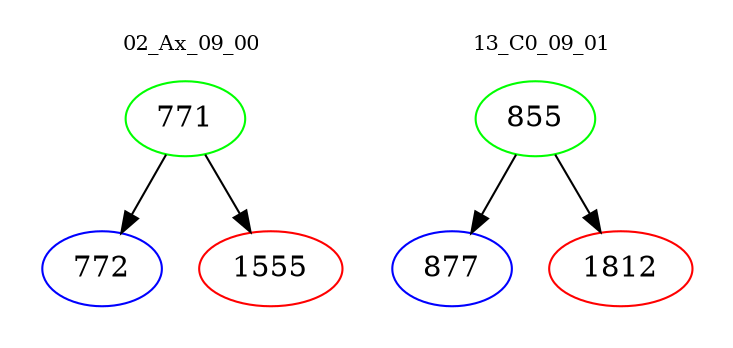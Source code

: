 digraph{
subgraph cluster_0 {
color = white
label = "02_Ax_09_00";
fontsize=10;
T0_771 [label="771", color="green"]
T0_771 -> T0_772 [color="black"]
T0_772 [label="772", color="blue"]
T0_771 -> T0_1555 [color="black"]
T0_1555 [label="1555", color="red"]
}
subgraph cluster_1 {
color = white
label = "13_C0_09_01";
fontsize=10;
T1_855 [label="855", color="green"]
T1_855 -> T1_877 [color="black"]
T1_877 [label="877", color="blue"]
T1_855 -> T1_1812 [color="black"]
T1_1812 [label="1812", color="red"]
}
}
